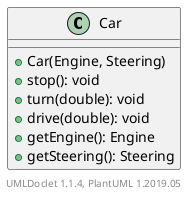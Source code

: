 @startuml

    class Car [[Car.html]] {
        +Car(Engine, Steering)
        +stop(): void
        +turn(double): void
        +drive(double): void
        +getEngine(): Engine
        +getSteering(): Steering
    }


    center footer UMLDoclet 1.1.4, PlantUML 1.2019.05
@enduml
